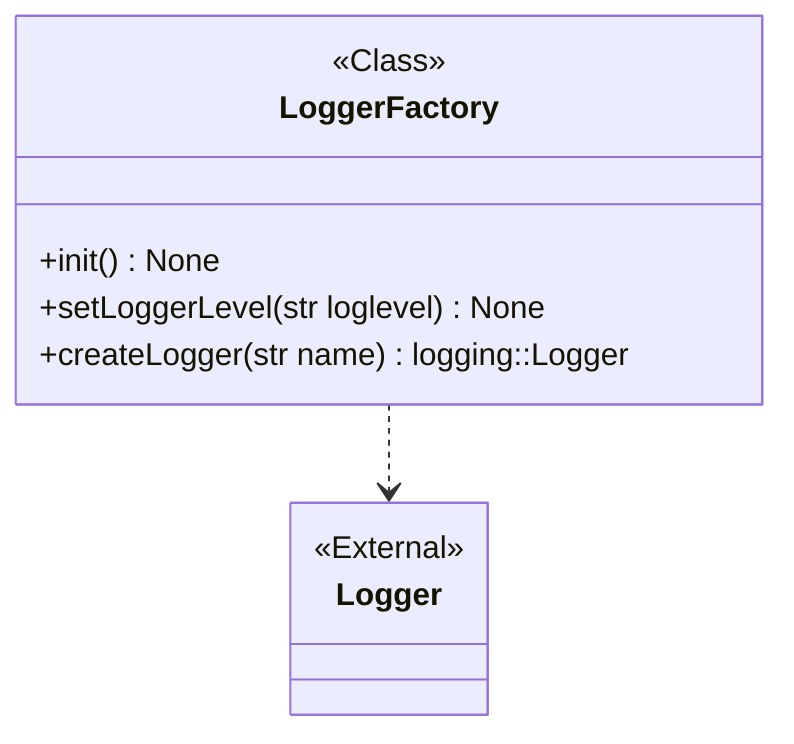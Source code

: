 classDiagram
class LoggerFactory {
<<Class>>
+init() None
+setLoggerLevel(str loglevel) None
+createLogger(str name) logging::Logger
}
class Logger
<<External>> Logger
LoggerFactory ..> Logger